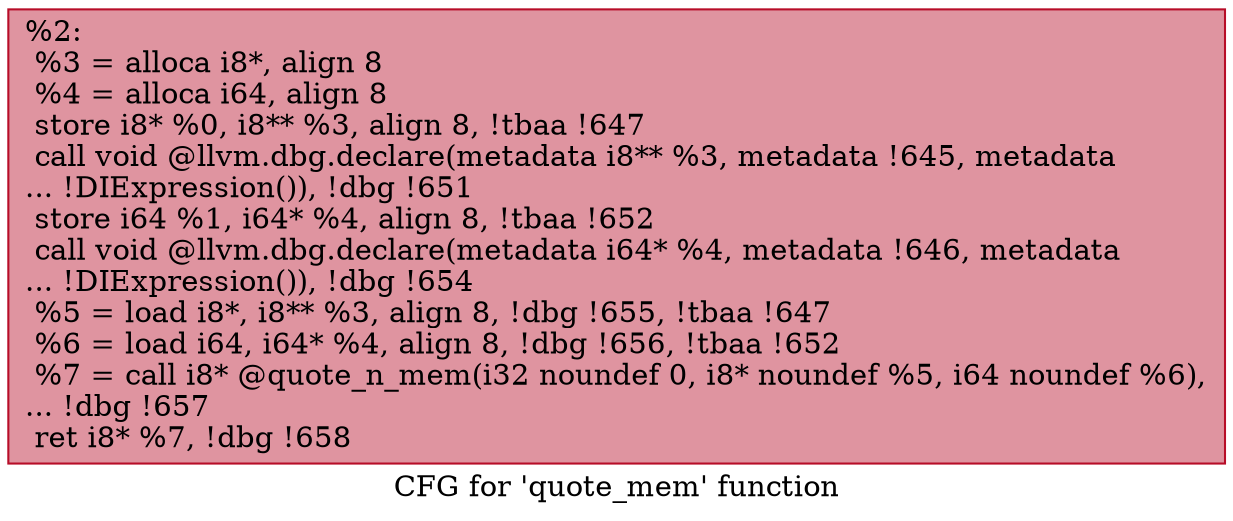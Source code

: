 digraph "CFG for 'quote_mem' function" {
	label="CFG for 'quote_mem' function";

	Node0x775bd0 [shape=record,color="#b70d28ff", style=filled, fillcolor="#b70d2870",label="{%2:\l  %3 = alloca i8*, align 8\l  %4 = alloca i64, align 8\l  store i8* %0, i8** %3, align 8, !tbaa !647\l  call void @llvm.dbg.declare(metadata i8** %3, metadata !645, metadata\l... !DIExpression()), !dbg !651\l  store i64 %1, i64* %4, align 8, !tbaa !652\l  call void @llvm.dbg.declare(metadata i64* %4, metadata !646, metadata\l... !DIExpression()), !dbg !654\l  %5 = load i8*, i8** %3, align 8, !dbg !655, !tbaa !647\l  %6 = load i64, i64* %4, align 8, !dbg !656, !tbaa !652\l  %7 = call i8* @quote_n_mem(i32 noundef 0, i8* noundef %5, i64 noundef %6),\l... !dbg !657\l  ret i8* %7, !dbg !658\l}"];
}

